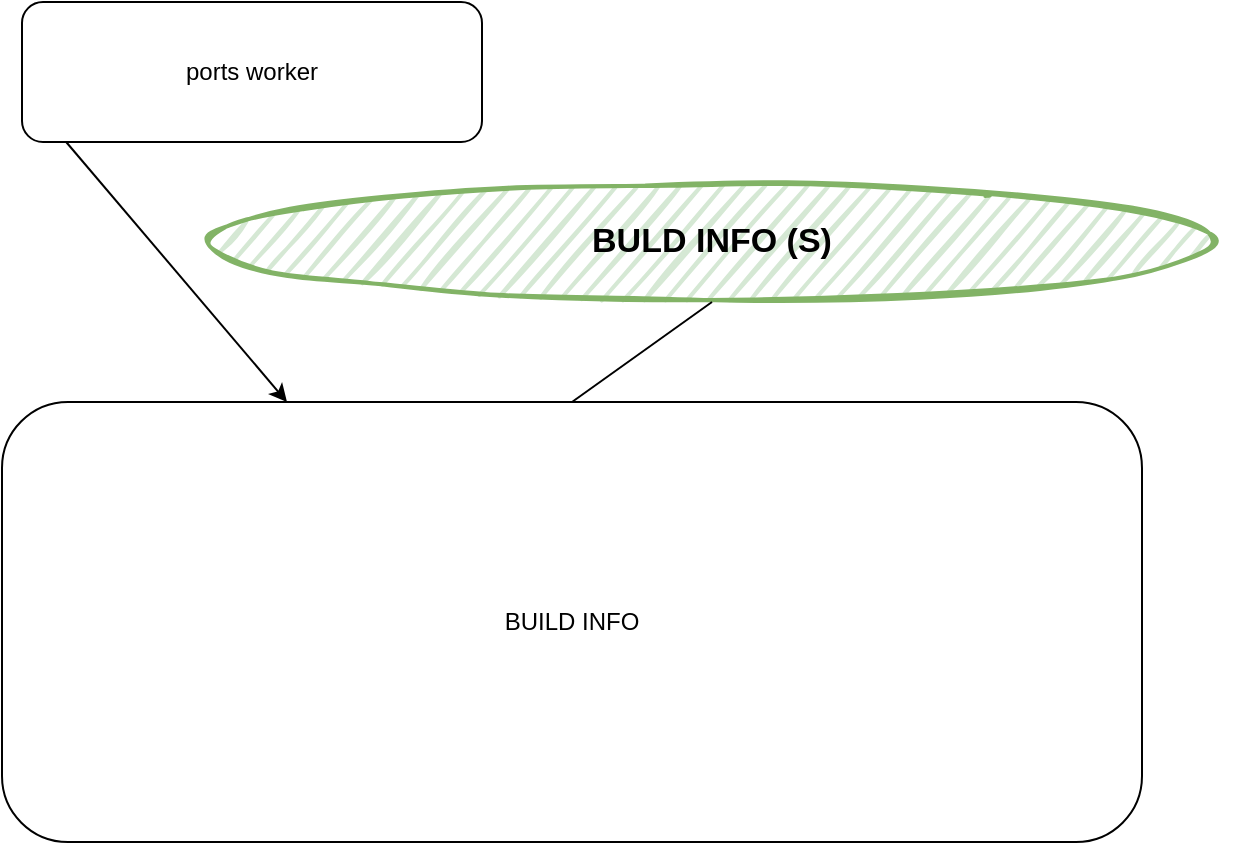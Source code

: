 <mxfile>
    <diagram id="crY9BAfUMsS4m4epzWwv" name="Page-1">
        <mxGraphModel dx="644" dy="443" grid="1" gridSize="10" guides="1" tooltips="1" connect="1" arrows="1" fold="1" page="1" pageScale="1" pageWidth="827" pageHeight="1169" math="0" shadow="0">
            <root>
                <mxCell id="0"/>
                <mxCell id="1" parent="0"/>
                <mxCell id="2" value="ports worker" style="rounded=1;whiteSpace=wrap;html=1;" parent="1" vertex="1">
                    <mxGeometry x="60" y="20" width="230" height="70" as="geometry"/>
                </mxCell>
                <mxCell id="5" value="BUILD INFO" style="rounded=1;whiteSpace=wrap;html=1;" parent="1" vertex="1">
                    <mxGeometry x="50" y="220" width="570" height="220" as="geometry"/>
                </mxCell>
                <mxCell id="6" value="&lt;b&gt;&lt;font style=&quot;font-size: 17px;&quot;&gt;BULD INFO (S)&lt;/font&gt;&lt;/b&gt;" style="ellipse;whiteSpace=wrap;html=1;strokeWidth=2;fillWeight=2;hachureGap=8;fillColor=#d5e8d4;fillStyle=dots;sketch=1;strokeColor=#82b366;" parent="1" vertex="1">
                    <mxGeometry x="140" y="110" width="530" height="60" as="geometry"/>
                </mxCell>
                <mxCell id="7" value="" style="endArrow=none;html=1;entryX=0.5;entryY=1;entryDx=0;entryDy=0;exitX=0.5;exitY=0;exitDx=0;exitDy=0;" edge="1" parent="1" source="5" target="6">
                    <mxGeometry width="50" height="50" relative="1" as="geometry">
                        <mxPoint x="310" y="260" as="sourcePoint"/>
                        <mxPoint x="360" y="210" as="targetPoint"/>
                    </mxGeometry>
                </mxCell>
                <mxCell id="9" value="" style="endArrow=classic;html=1;exitX=0.096;exitY=1;exitDx=0;exitDy=0;exitPerimeter=0;entryX=0.25;entryY=0;entryDx=0;entryDy=0;" edge="1" parent="1" source="2" target="5">
                    <mxGeometry width="50" height="50" relative="1" as="geometry">
                        <mxPoint x="310" y="260" as="sourcePoint"/>
                        <mxPoint x="360" y="210" as="targetPoint"/>
                    </mxGeometry>
                </mxCell>
            </root>
        </mxGraphModel>
    </diagram>
</mxfile>
